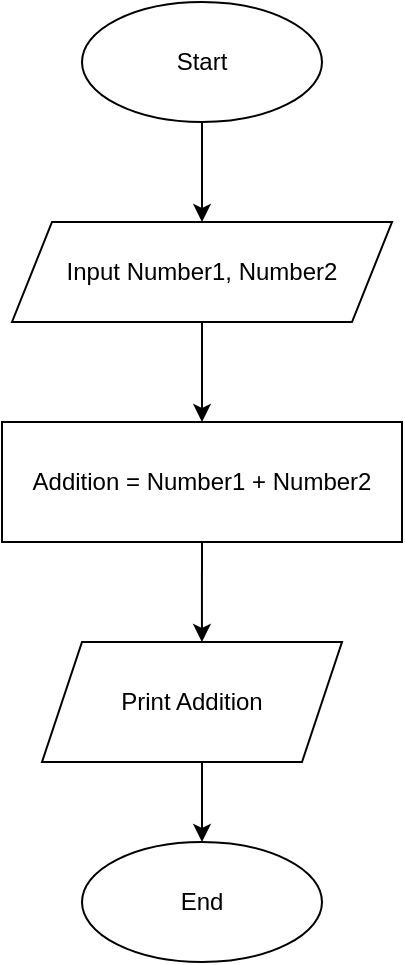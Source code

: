 <mxfile version="22.0.2" type="device">
  <diagram name="Page-1" id="I7Eljf3kJ2i9RLmVxLyb">
    <mxGraphModel dx="864" dy="516" grid="1" gridSize="10" guides="1" tooltips="1" connect="1" arrows="1" fold="1" page="1" pageScale="1" pageWidth="850" pageHeight="1100" math="0" shadow="0">
      <root>
        <mxCell id="0" />
        <mxCell id="1" parent="0" />
        <mxCell id="rCPFOkAspmgrzjUsYiZZ-1" value="Start" style="ellipse;whiteSpace=wrap;html=1;" parent="1" vertex="1">
          <mxGeometry x="350" y="40" width="120" height="60" as="geometry" />
        </mxCell>
        <mxCell id="rCPFOkAspmgrzjUsYiZZ-7" value="" style="edgeStyle=orthogonalEdgeStyle;rounded=0;orthogonalLoop=1;jettySize=auto;html=1;" parent="1" source="rCPFOkAspmgrzjUsYiZZ-2" target="rCPFOkAspmgrzjUsYiZZ-3" edge="1">
          <mxGeometry relative="1" as="geometry" />
        </mxCell>
        <mxCell id="rCPFOkAspmgrzjUsYiZZ-2" value="Input Number1, Number2" style="shape=parallelogram;perimeter=parallelogramPerimeter;whiteSpace=wrap;html=1;fixedSize=1;" parent="1" vertex="1">
          <mxGeometry x="315" y="150" width="190" height="50" as="geometry" />
        </mxCell>
        <mxCell id="rCPFOkAspmgrzjUsYiZZ-3" value="Addition = Number1 + Number2" style="rounded=0;whiteSpace=wrap;html=1;" parent="1" vertex="1">
          <mxGeometry x="310" y="250" width="200" height="60" as="geometry" />
        </mxCell>
        <mxCell id="rCPFOkAspmgrzjUsYiZZ-4" value="Print Addition" style="shape=parallelogram;perimeter=parallelogramPerimeter;whiteSpace=wrap;html=1;fixedSize=1;" parent="1" vertex="1">
          <mxGeometry x="330" y="360" width="150" height="60" as="geometry" />
        </mxCell>
        <mxCell id="rCPFOkAspmgrzjUsYiZZ-6" value="" style="endArrow=classic;html=1;rounded=0;exitX=0.5;exitY=1;exitDx=0;exitDy=0;entryX=0.5;entryY=0;entryDx=0;entryDy=0;" parent="1" source="rCPFOkAspmgrzjUsYiZZ-1" target="rCPFOkAspmgrzjUsYiZZ-2" edge="1">
          <mxGeometry width="50" height="50" relative="1" as="geometry">
            <mxPoint x="400" y="270" as="sourcePoint" />
            <mxPoint x="450" y="220" as="targetPoint" />
          </mxGeometry>
        </mxCell>
        <mxCell id="rCPFOkAspmgrzjUsYiZZ-8" value="" style="endArrow=classic;html=1;rounded=0;exitX=0.5;exitY=1;exitDx=0;exitDy=0;entryX=0.533;entryY=0;entryDx=0;entryDy=0;entryPerimeter=0;" parent="1" source="rCPFOkAspmgrzjUsYiZZ-3" target="rCPFOkAspmgrzjUsYiZZ-4" edge="1">
          <mxGeometry width="50" height="50" relative="1" as="geometry">
            <mxPoint x="420" y="110" as="sourcePoint" />
            <mxPoint x="420" y="160" as="targetPoint" />
          </mxGeometry>
        </mxCell>
        <mxCell id="rCPFOkAspmgrzjUsYiZZ-9" value="End" style="ellipse;whiteSpace=wrap;html=1;" parent="1" vertex="1">
          <mxGeometry x="350" y="460" width="120" height="60" as="geometry" />
        </mxCell>
        <mxCell id="rCPFOkAspmgrzjUsYiZZ-10" value="" style="endArrow=classic;html=1;rounded=0;entryX=0.5;entryY=0;entryDx=0;entryDy=0;" parent="1" target="rCPFOkAspmgrzjUsYiZZ-9" edge="1">
          <mxGeometry width="50" height="50" relative="1" as="geometry">
            <mxPoint x="410" y="420" as="sourcePoint" />
            <mxPoint x="419" y="368" as="targetPoint" />
          </mxGeometry>
        </mxCell>
      </root>
    </mxGraphModel>
  </diagram>
</mxfile>
